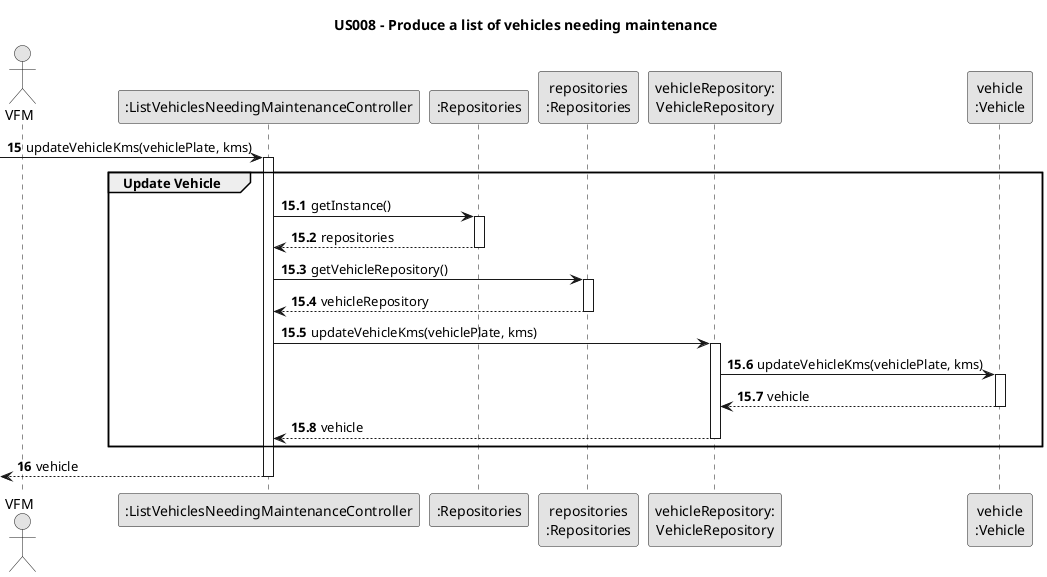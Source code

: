@startuml
skinparam monochrome true
skinparam packageStyle rectangle
skinparam shadowing false

title US008 - Produce a list of vehicles needing maintenance

actor "VFM" as Employee
participant ":ListVehiclesNeedingMaintenanceController" as CTRL
participant ":Repositories" as RepositorySingleton
participant "repositories\n:Repositories" as PLAT
participant "vehicleRepository:\nVehicleRepository" as VehicleRepository
participant "vehicle\n:Vehicle" as Vehicle

autonumber 15
-> CTRL : updateVehicleKms(vehiclePlate, kms)

autonumber 15.1

activate CTRL
    group Update Vehicle
    CTRL -> RepositorySingleton : getInstance()
    activate RepositorySingleton

    RepositorySingleton --> CTRL : repositories
    deactivate RepositorySingleton

    CTRL -> PLAT : getVehicleRepository()
    activate PLAT

    PLAT --> CTRL : vehicleRepository
    deactivate PLAT

    CTRL -> VehicleRepository : updateVehicleKms(vehiclePlate, kms)
    activate VehicleRepository

    VehicleRepository -> Vehicle : updateVehicleKms(vehiclePlate, kms)
    activate Vehicle

    Vehicle --> VehicleRepository : vehicle
    deactivate Vehicle

    VehicleRepository --> CTRL : vehicle
    deactivate VehicleRepository
    end group

autonumber 16
<-- CTRL : vehicle

deactivate CTRL

@enduml